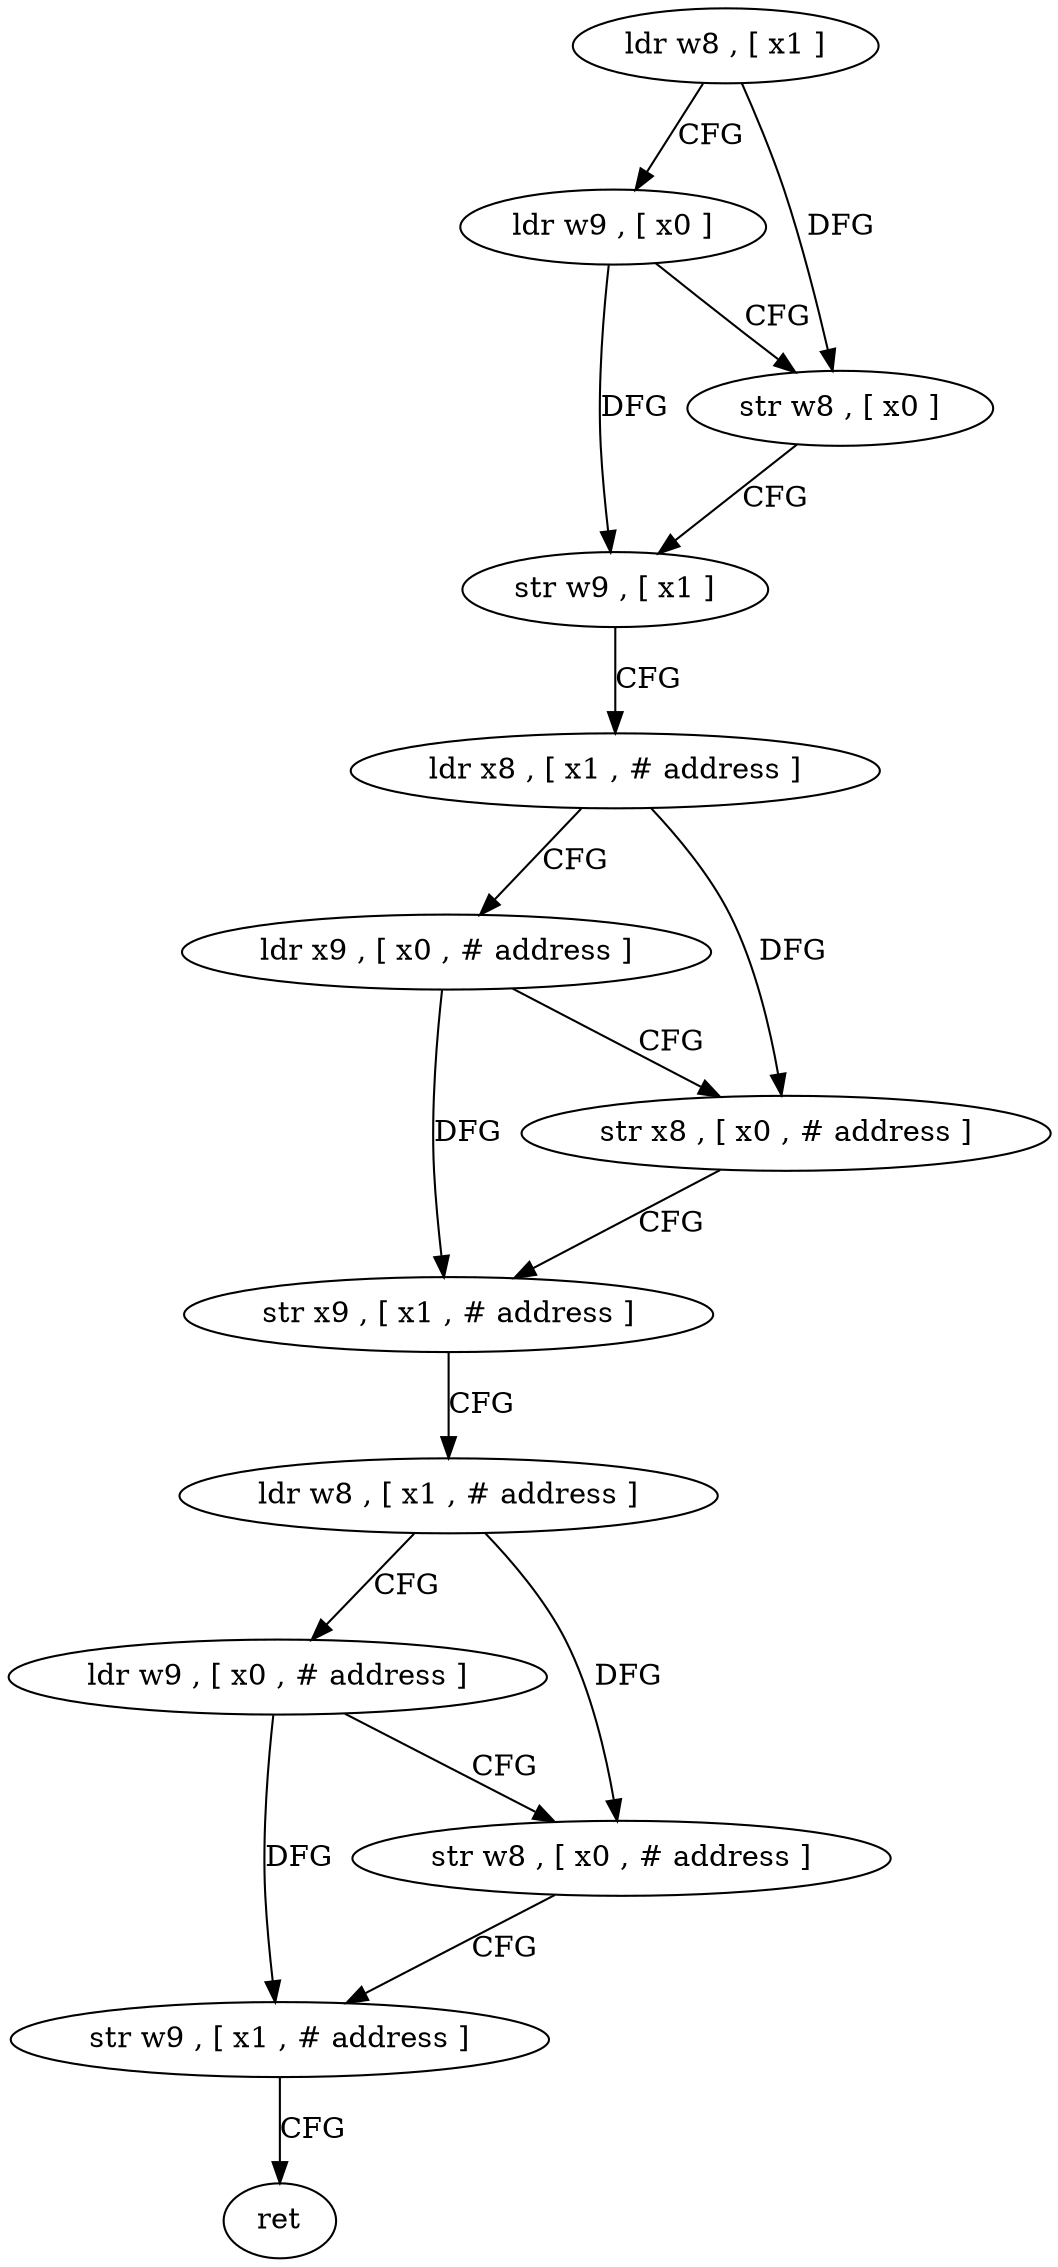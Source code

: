 digraph "func" {
"4224212" [label = "ldr w8 , [ x1 ]" ]
"4224216" [label = "ldr w9 , [ x0 ]" ]
"4224220" [label = "str w8 , [ x0 ]" ]
"4224224" [label = "str w9 , [ x1 ]" ]
"4224228" [label = "ldr x8 , [ x1 , # address ]" ]
"4224232" [label = "ldr x9 , [ x0 , # address ]" ]
"4224236" [label = "str x8 , [ x0 , # address ]" ]
"4224240" [label = "str x9 , [ x1 , # address ]" ]
"4224244" [label = "ldr w8 , [ x1 , # address ]" ]
"4224248" [label = "ldr w9 , [ x0 , # address ]" ]
"4224252" [label = "str w8 , [ x0 , # address ]" ]
"4224256" [label = "str w9 , [ x1 , # address ]" ]
"4224260" [label = "ret" ]
"4224212" -> "4224216" [ label = "CFG" ]
"4224212" -> "4224220" [ label = "DFG" ]
"4224216" -> "4224220" [ label = "CFG" ]
"4224216" -> "4224224" [ label = "DFG" ]
"4224220" -> "4224224" [ label = "CFG" ]
"4224224" -> "4224228" [ label = "CFG" ]
"4224228" -> "4224232" [ label = "CFG" ]
"4224228" -> "4224236" [ label = "DFG" ]
"4224232" -> "4224236" [ label = "CFG" ]
"4224232" -> "4224240" [ label = "DFG" ]
"4224236" -> "4224240" [ label = "CFG" ]
"4224240" -> "4224244" [ label = "CFG" ]
"4224244" -> "4224248" [ label = "CFG" ]
"4224244" -> "4224252" [ label = "DFG" ]
"4224248" -> "4224252" [ label = "CFG" ]
"4224248" -> "4224256" [ label = "DFG" ]
"4224252" -> "4224256" [ label = "CFG" ]
"4224256" -> "4224260" [ label = "CFG" ]
}
